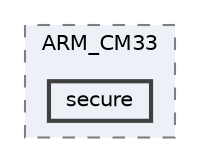 digraph "D:/Projects/Raspberrypi_pico/pico_freertos_final/freertos_pico2/pico_freertos/FreeRTOS-Kernel/portable/IAR/ARM_CM33/secure"
{
 // LATEX_PDF_SIZE
  bgcolor="transparent";
  edge [fontname=Helvetica,fontsize=10,labelfontname=Helvetica,labelfontsize=10];
  node [fontname=Helvetica,fontsize=10,shape=box,height=0.2,width=0.4];
  compound=true
  subgraph clusterdir_f768f6cfdc951d4bc139567c5da1d395 {
    graph [ bgcolor="#edf0f7", pencolor="grey50", label="ARM_CM33", fontname=Helvetica,fontsize=10 style="filled,dashed", URL="dir_f768f6cfdc951d4bc139567c5da1d395.html",tooltip=""]
  dir_c892e02d1333f96cc8afb2cbbebb7b20 [label="secure", fillcolor="#edf0f7", color="grey25", style="filled,bold", URL="dir_c892e02d1333f96cc8afb2cbbebb7b20.html",tooltip=""];
  }
}
